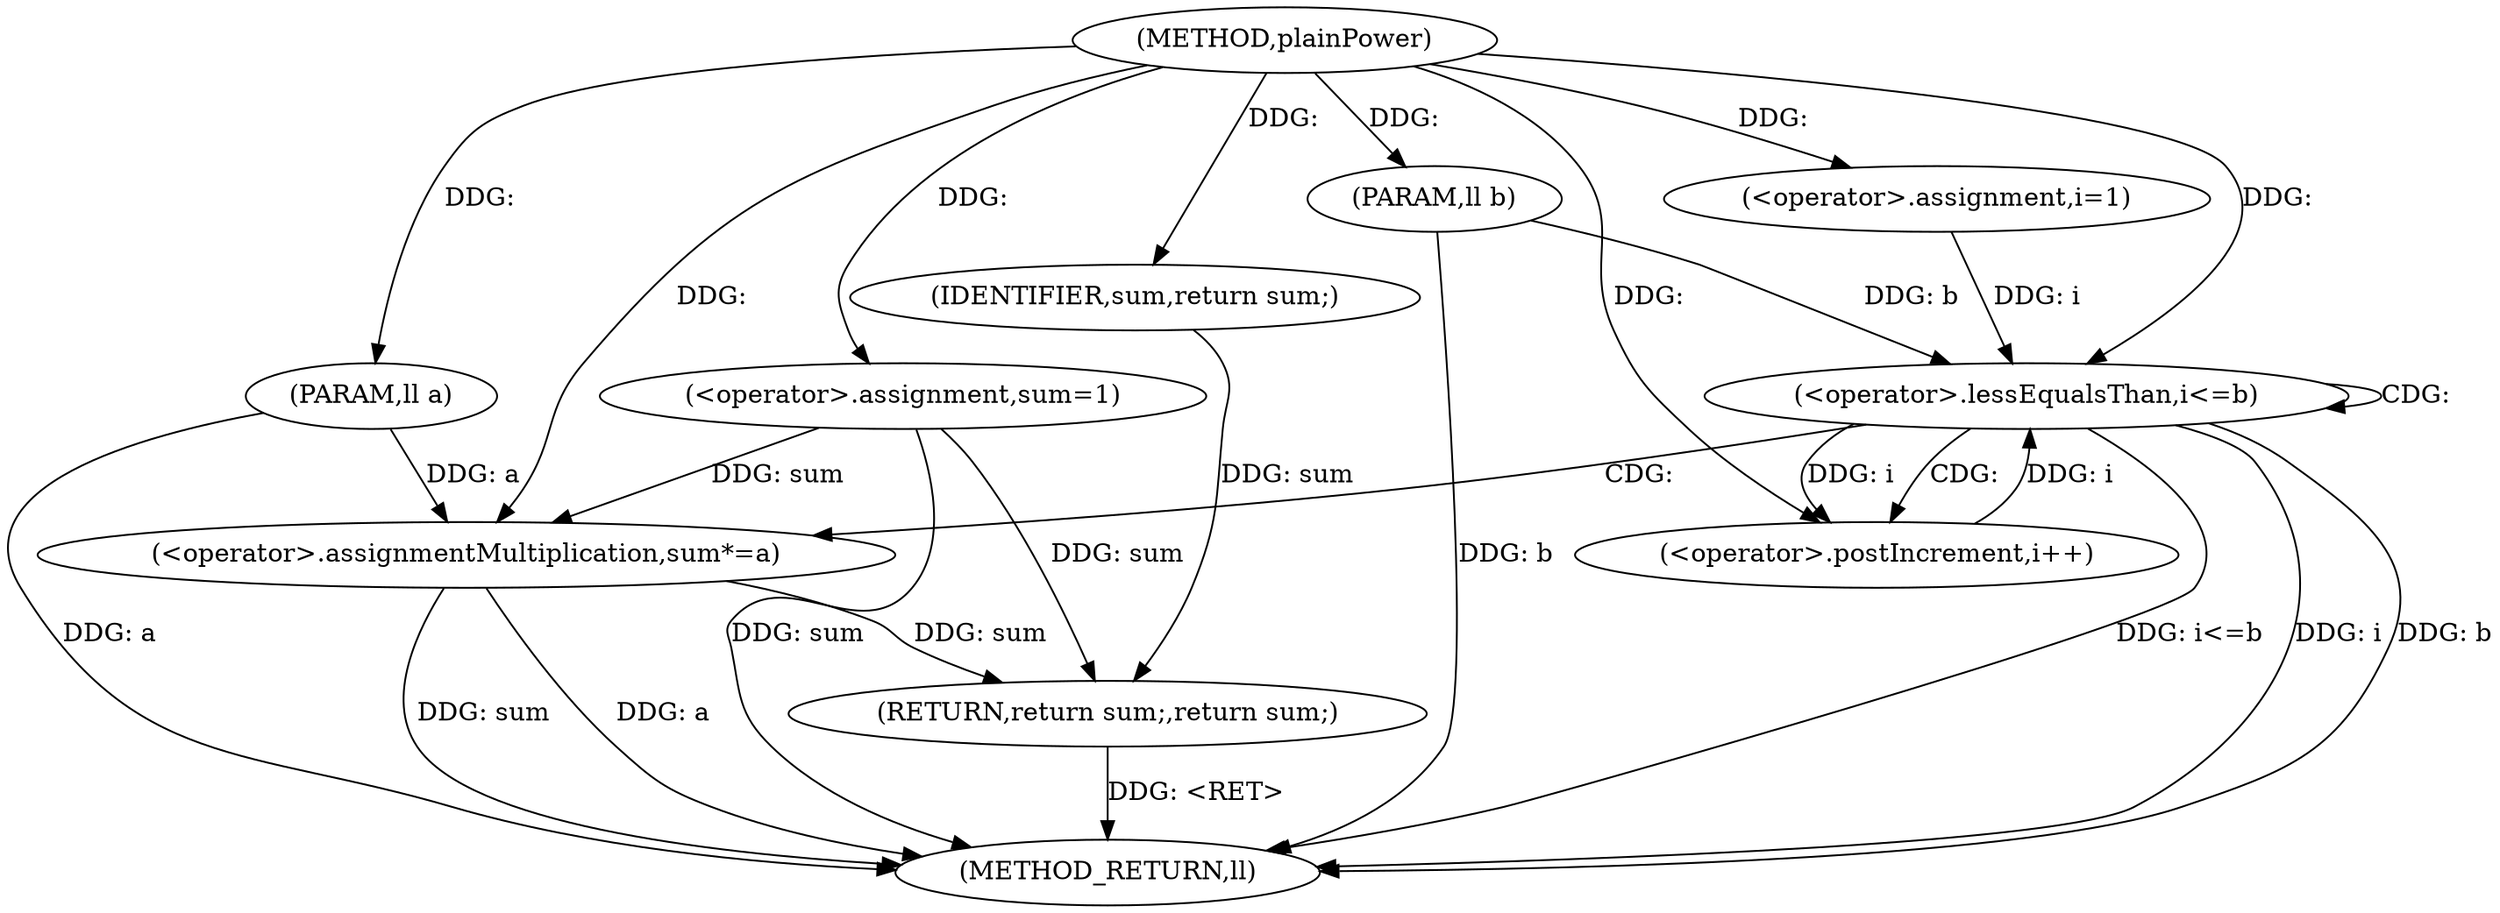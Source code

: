 digraph "plainPower" {  
"1000190" [label = "(METHOD,plainPower)" ]
"1000214" [label = "(METHOD_RETURN,ll)" ]
"1000191" [label = "(PARAM,ll a)" ]
"1000192" [label = "(PARAM,ll b)" ]
"1000195" [label = "(<operator>.assignment,sum=1)" ]
"1000212" [label = "(RETURN,return sum;,return sum;)" ]
"1000200" [label = "(<operator>.assignment,i=1)" ]
"1000203" [label = "(<operator>.lessEqualsThan,i<=b)" ]
"1000206" [label = "(<operator>.postIncrement,i++)" ]
"1000213" [label = "(IDENTIFIER,sum,return sum;)" ]
"1000209" [label = "(<operator>.assignmentMultiplication,sum*=a)" ]
  "1000212" -> "1000214"  [ label = "DDG: <RET>"] 
  "1000191" -> "1000214"  [ label = "DDG: a"] 
  "1000192" -> "1000214"  [ label = "DDG: b"] 
  "1000195" -> "1000214"  [ label = "DDG: sum"] 
  "1000203" -> "1000214"  [ label = "DDG: i"] 
  "1000203" -> "1000214"  [ label = "DDG: b"] 
  "1000203" -> "1000214"  [ label = "DDG: i<=b"] 
  "1000209" -> "1000214"  [ label = "DDG: sum"] 
  "1000209" -> "1000214"  [ label = "DDG: a"] 
  "1000190" -> "1000191"  [ label = "DDG: "] 
  "1000190" -> "1000192"  [ label = "DDG: "] 
  "1000190" -> "1000195"  [ label = "DDG: "] 
  "1000213" -> "1000212"  [ label = "DDG: sum"] 
  "1000195" -> "1000212"  [ label = "DDG: sum"] 
  "1000209" -> "1000212"  [ label = "DDG: sum"] 
  "1000190" -> "1000200"  [ label = "DDG: "] 
  "1000190" -> "1000213"  [ label = "DDG: "] 
  "1000200" -> "1000203"  [ label = "DDG: i"] 
  "1000206" -> "1000203"  [ label = "DDG: i"] 
  "1000190" -> "1000203"  [ label = "DDG: "] 
  "1000192" -> "1000203"  [ label = "DDG: b"] 
  "1000203" -> "1000206"  [ label = "DDG: i"] 
  "1000190" -> "1000206"  [ label = "DDG: "] 
  "1000191" -> "1000209"  [ label = "DDG: a"] 
  "1000190" -> "1000209"  [ label = "DDG: "] 
  "1000195" -> "1000209"  [ label = "DDG: sum"] 
  "1000203" -> "1000209"  [ label = "CDG: "] 
  "1000203" -> "1000206"  [ label = "CDG: "] 
  "1000203" -> "1000203"  [ label = "CDG: "] 
}
